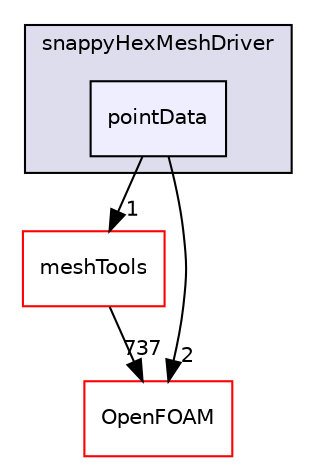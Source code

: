 digraph "src/mesh/snappyHexMesh/snappyHexMeshDriver/pointData" {
  bgcolor=transparent;
  compound=true
  node [ fontsize="10", fontname="Helvetica"];
  edge [ labelfontsize="10", labelfontname="Helvetica"];
  subgraph clusterdir_d9970e8864166451edb16d942f904562 {
    graph [ bgcolor="#ddddee", pencolor="black", label="snappyHexMeshDriver" fontname="Helvetica", fontsize="10", URL="dir_d9970e8864166451edb16d942f904562.html"]
  dir_cc0d12f3fd349d2d761655e5eaea48f1 [shape=box, label="pointData", style="filled", fillcolor="#eeeeff", pencolor="black", URL="dir_cc0d12f3fd349d2d761655e5eaea48f1.html"];
  }
  dir_ae30ad0bef50cf391b24c614251bb9fd [shape=box label="meshTools" color="red" URL="dir_ae30ad0bef50cf391b24c614251bb9fd.html"];
  dir_c5473ff19b20e6ec4dfe5c310b3778a8 [shape=box label="OpenFOAM" color="red" URL="dir_c5473ff19b20e6ec4dfe5c310b3778a8.html"];
  dir_ae30ad0bef50cf391b24c614251bb9fd->dir_c5473ff19b20e6ec4dfe5c310b3778a8 [headlabel="737", labeldistance=1.5 headhref="dir_001750_001896.html"];
  dir_cc0d12f3fd349d2d761655e5eaea48f1->dir_ae30ad0bef50cf391b24c614251bb9fd [headlabel="1", labeldistance=1.5 headhref="dir_001746_001750.html"];
  dir_cc0d12f3fd349d2d761655e5eaea48f1->dir_c5473ff19b20e6ec4dfe5c310b3778a8 [headlabel="2", labeldistance=1.5 headhref="dir_001746_001896.html"];
}
